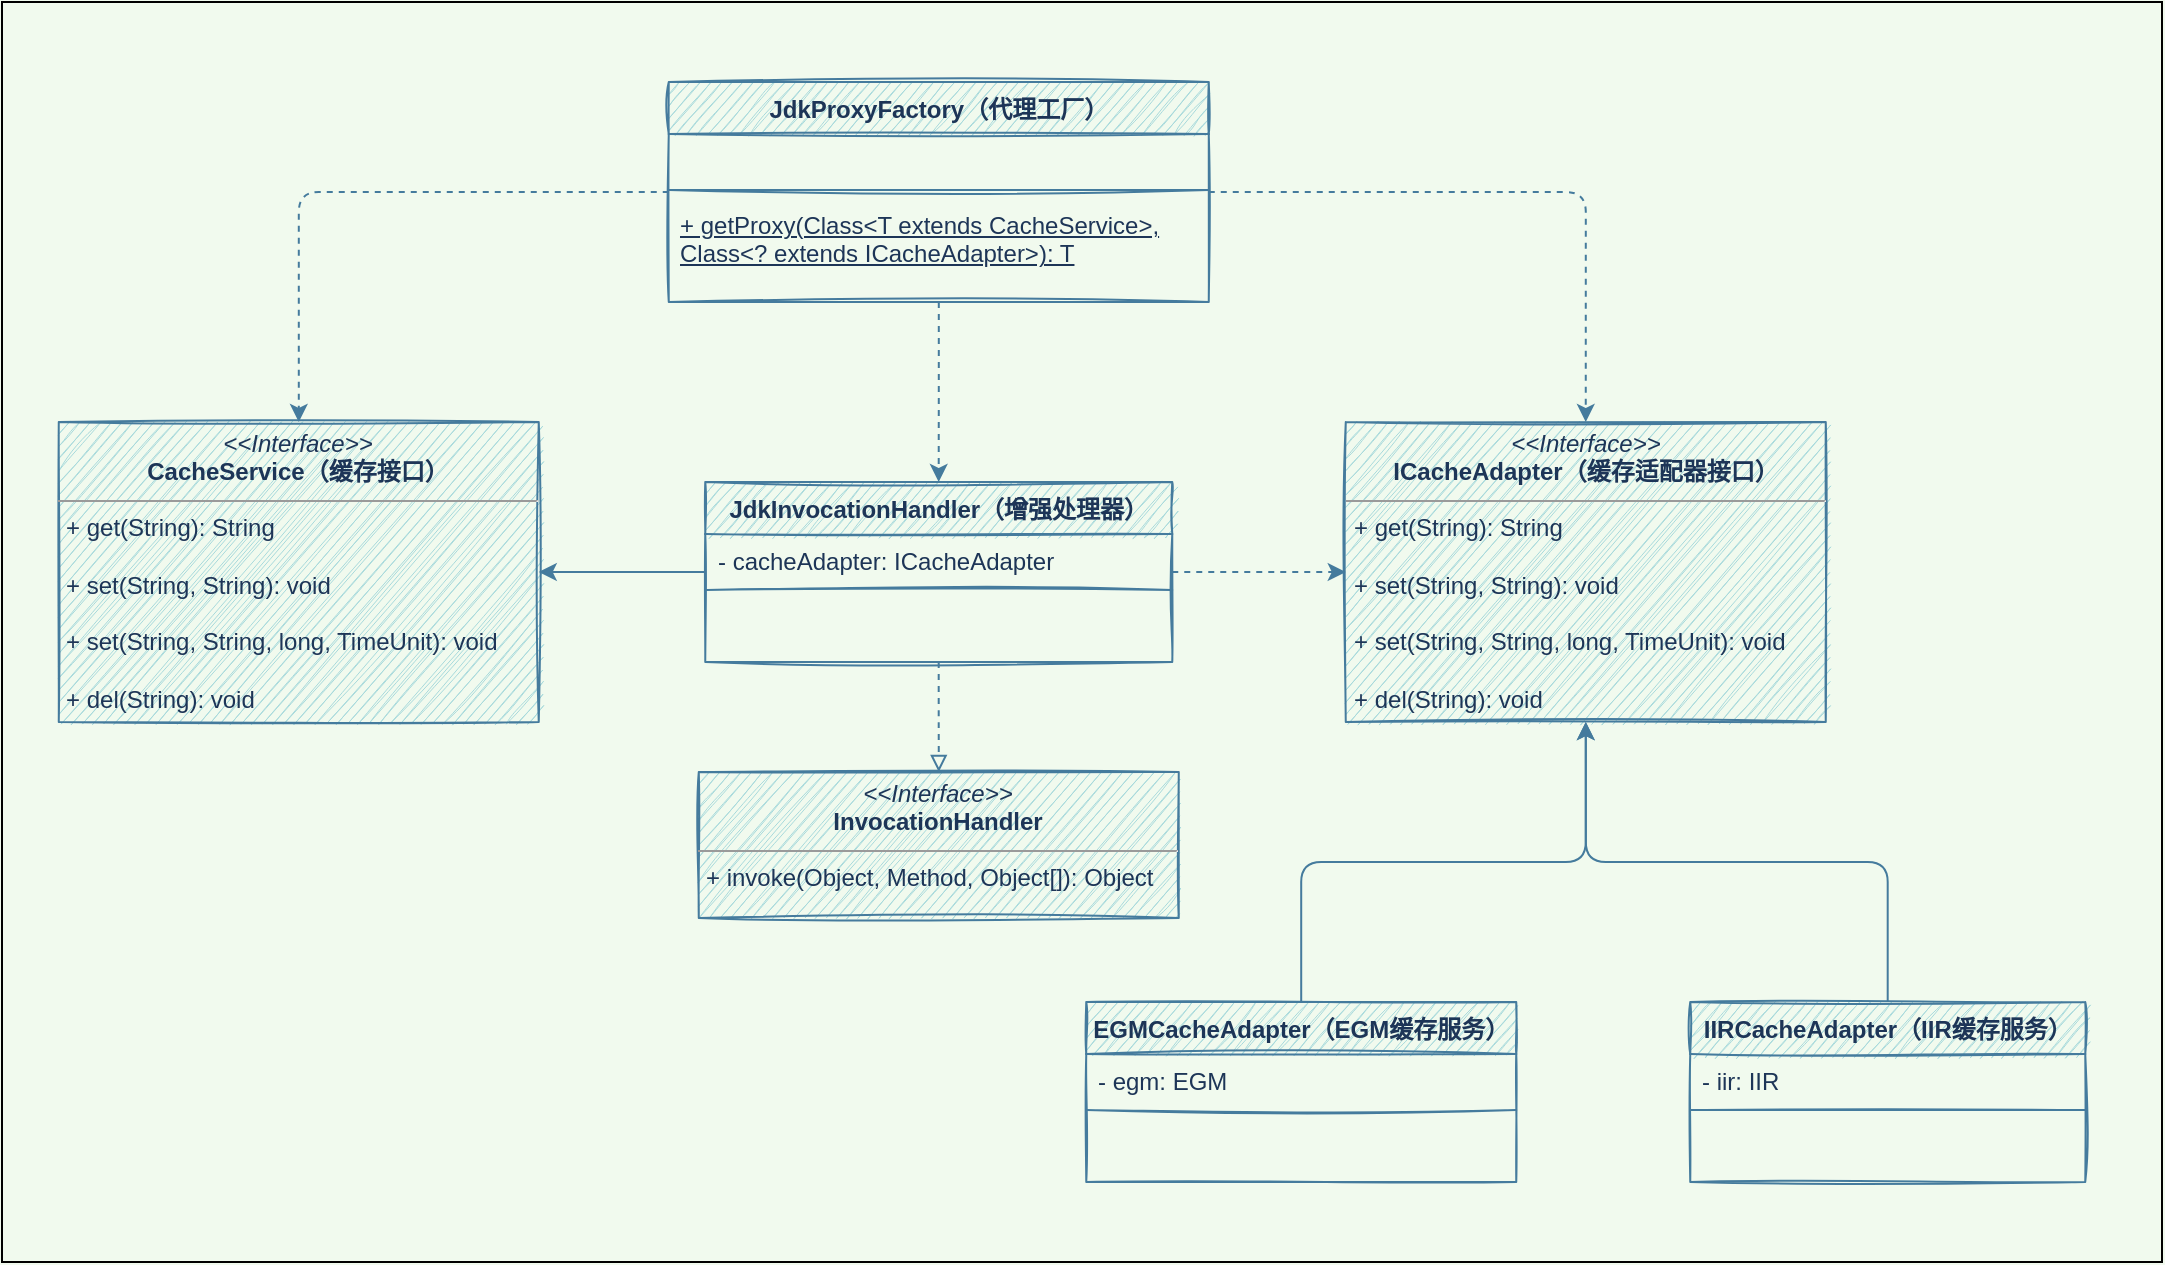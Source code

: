 <mxfile version="17.2.1" type="device"><diagram id="aTZYAOnXYgamNo-7woGa" name="第 1 页"><mxGraphModel dx="3478" dy="1102" grid="1" gridSize="10" guides="1" tooltips="1" connect="1" arrows="1" fold="1" page="1" pageScale="1" pageWidth="827" pageHeight="1169" background="#F1FAEE" math="0" shadow="0"><root><mxCell id="0"/><mxCell id="1" parent="0"/><mxCell id="9FisemMwOjIBQFh7L3y6-37" value="" style="rounded=0;whiteSpace=wrap;html=1;sketch=0;labelBackgroundColor=none;fillColor=none;" vertex="1" parent="1"><mxGeometry x="-1460" y="970" width="1080" height="630" as="geometry"/></mxCell><mxCell id="9FisemMwOjIBQFh7L3y6-1" value="&lt;p style=&quot;margin: 4px 0px 0px ; text-align: center ; line-height: 1.2&quot;&gt;&lt;i&gt;&amp;lt;&amp;lt;Interface&amp;gt;&amp;gt;&lt;/i&gt;&lt;br&gt;&lt;b&gt;CacheService（缓存接口）&lt;/b&gt;&lt;/p&gt;&lt;hr size=&quot;1&quot;&gt;&lt;p style=&quot;margin: 0px 0px 0px 4px&quot;&gt;&lt;font style=&quot;font-size: 12px&quot;&gt;+ get(String): String&lt;/font&gt;&lt;/p&gt;&lt;p style=&quot;margin: 0px 0px 0px 4px&quot;&gt;&lt;font style=&quot;font-size: 12px&quot;&gt;&lt;br&gt;&lt;/font&gt;&lt;/p&gt;&lt;p style=&quot;margin: 0px 0px 0px 4px&quot;&gt;&lt;font style=&quot;font-size: 12px&quot;&gt;+ set(String, String): void&lt;/font&gt;&lt;/p&gt;&lt;p style=&quot;margin: 0px 0px 0px 4px&quot;&gt;&lt;font style=&quot;font-size: 12px&quot;&gt;&lt;br&gt;&lt;/font&gt;&lt;/p&gt;&lt;p style=&quot;margin: 0px 0px 0px 4px&quot;&gt;&lt;font style=&quot;font-size: 12px&quot;&gt;+ set(String, String, long, TimeUnit): void&lt;/font&gt;&lt;/p&gt;&lt;p style=&quot;margin: 0px 0px 0px 4px&quot;&gt;&lt;font style=&quot;font-size: 12px&quot;&gt;&lt;br&gt;&lt;/font&gt;&lt;/p&gt;&lt;p style=&quot;margin: 0px 0px 0px 4px&quot;&gt;&lt;font style=&quot;font-size: 12px&quot;&gt;+ del(String): void&lt;/font&gt;&lt;/p&gt;" style="verticalAlign=top;align=left;overflow=fill;fontSize=12;fontFamily=Helvetica;html=1;sketch=1;shadow=0;glass=0;rounded=0;fillColor=#A8DADC;strokeColor=#457B9D;fontColor=#1D3557;" vertex="1" parent="1"><mxGeometry x="-1431.62" y="1180" width="240" height="150" as="geometry"/></mxCell><mxCell id="9FisemMwOjIBQFh7L3y6-6" value="&lt;p style=&quot;margin: 4px 0px 0px ; text-align: center ; line-height: 1.2&quot;&gt;&lt;i&gt;&amp;lt;&amp;lt;Interface&amp;gt;&amp;gt;&lt;/i&gt;&lt;br&gt;&lt;b&gt;ICacheAdapter（缓存适配器接口）&lt;/b&gt;&lt;/p&gt;&lt;hr size=&quot;1&quot;&gt;&lt;p style=&quot;margin: 0px 0px 0px 4px&quot;&gt;&lt;font style=&quot;font-size: 12px&quot;&gt;+ get(String): String&lt;/font&gt;&lt;/p&gt;&lt;p style=&quot;margin: 0px 0px 0px 4px&quot;&gt;&lt;font style=&quot;font-size: 12px&quot;&gt;&lt;br&gt;&lt;/font&gt;&lt;/p&gt;&lt;p style=&quot;margin: 0px 0px 0px 4px&quot;&gt;&lt;font style=&quot;font-size: 12px&quot;&gt;+ set(String, String): void&lt;/font&gt;&lt;/p&gt;&lt;p style=&quot;margin: 0px 0px 0px 4px&quot;&gt;&lt;font style=&quot;font-size: 12px&quot;&gt;&lt;br&gt;&lt;/font&gt;&lt;/p&gt;&lt;p style=&quot;margin: 0px 0px 0px 4px&quot;&gt;&lt;font style=&quot;font-size: 12px&quot;&gt;+ set(String, String, long, TimeUnit): void&lt;/font&gt;&lt;/p&gt;&lt;p style=&quot;margin: 0px 0px 0px 4px&quot;&gt;&lt;font style=&quot;font-size: 12px&quot;&gt;&lt;br&gt;&lt;/font&gt;&lt;/p&gt;&lt;p style=&quot;margin: 0px 0px 0px 4px&quot;&gt;&lt;font style=&quot;font-size: 12px&quot;&gt;+ del(String): void&lt;/font&gt;&lt;/p&gt;" style="verticalAlign=top;align=left;overflow=fill;fontSize=12;fontFamily=Helvetica;html=1;sketch=1;shadow=0;glass=0;rounded=0;fillColor=#A8DADC;strokeColor=#457B9D;fontColor=#1D3557;" vertex="1" parent="1"><mxGeometry x="-788.12" y="1180" width="240" height="150" as="geometry"/></mxCell><mxCell id="9FisemMwOjIBQFh7L3y6-19" style="edgeStyle=orthogonalEdgeStyle;curved=0;rounded=1;sketch=0;orthogonalLoop=1;jettySize=auto;html=1;fontColor=#1D3557;strokeColor=#457B9D;fillColor=#A8DADC;" edge="1" parent="1" source="9FisemMwOjIBQFh7L3y6-7" target="9FisemMwOjIBQFh7L3y6-6"><mxGeometry relative="1" as="geometry"/></mxCell><mxCell id="9FisemMwOjIBQFh7L3y6-7" value="EGMCacheAdapter（EGM缓存服务）" style="swimlane;fontStyle=1;align=center;verticalAlign=top;childLayout=stackLayout;horizontal=1;startSize=26;horizontalStack=0;resizeParent=1;resizeParentMax=0;resizeLast=0;collapsible=1;marginBottom=0;fontSize=12;sketch=1;fillColor=#A8DADC;strokeColor=#457B9D;fontColor=#1D3557;" vertex="1" parent="1"><mxGeometry x="-917.87" y="1470" width="215" height="90" as="geometry"/></mxCell><mxCell id="9FisemMwOjIBQFh7L3y6-8" value="- egm: EGM" style="text;strokeColor=none;fillColor=none;align=left;verticalAlign=top;spacingLeft=4;spacingRight=4;overflow=hidden;rotatable=0;points=[[0,0.5],[1,0.5]];portConstraint=eastwest;fontSize=12;html=1;sketch=1;fontColor=#1D3557;" vertex="1" parent="9FisemMwOjIBQFh7L3y6-7"><mxGeometry y="26" width="215" height="24" as="geometry"/></mxCell><mxCell id="9FisemMwOjIBQFh7L3y6-9" value="" style="line;strokeWidth=1;fillColor=none;align=left;verticalAlign=middle;spacingTop=-1;spacingLeft=3;spacingRight=3;rotatable=0;labelPosition=right;points=[];portConstraint=eastwest;fontSize=12;sketch=1;labelBackgroundColor=#F1FAEE;strokeColor=#457B9D;fontColor=#1D3557;" vertex="1" parent="9FisemMwOjIBQFh7L3y6-7"><mxGeometry y="50" width="215" height="8" as="geometry"/></mxCell><mxCell id="9FisemMwOjIBQFh7L3y6-10" value="&amp;nbsp;" style="text;strokeColor=none;fillColor=none;align=left;verticalAlign=top;spacingLeft=4;spacingRight=4;overflow=hidden;rotatable=0;points=[[0,0.5],[1,0.5]];portConstraint=eastwest;fontSize=12;html=1;sketch=1;fontColor=#1D3557;" vertex="1" parent="9FisemMwOjIBQFh7L3y6-7"><mxGeometry y="58" width="215" height="32" as="geometry"/></mxCell><mxCell id="9FisemMwOjIBQFh7L3y6-20" style="edgeStyle=orthogonalEdgeStyle;curved=0;rounded=1;sketch=0;orthogonalLoop=1;jettySize=auto;html=1;entryX=0.5;entryY=1;entryDx=0;entryDy=0;fontColor=#1D3557;strokeColor=#457B9D;fillColor=#A8DADC;" edge="1" parent="1" source="9FisemMwOjIBQFh7L3y6-15" target="9FisemMwOjIBQFh7L3y6-6"><mxGeometry relative="1" as="geometry"/></mxCell><mxCell id="9FisemMwOjIBQFh7L3y6-15" value="IIRCacheAdapter（IIR缓存服务）" style="swimlane;fontStyle=1;align=center;verticalAlign=top;childLayout=stackLayout;horizontal=1;startSize=26;horizontalStack=0;resizeParent=1;resizeParentMax=0;resizeLast=0;collapsible=1;marginBottom=0;fontSize=12;sketch=1;fillColor=#A8DADC;strokeColor=#457B9D;fontColor=#1D3557;" vertex="1" parent="1"><mxGeometry x="-615.87" y="1470" width="197.5" height="90" as="geometry"/></mxCell><mxCell id="9FisemMwOjIBQFh7L3y6-16" value="- iir: IIR" style="text;strokeColor=none;fillColor=none;align=left;verticalAlign=top;spacingLeft=4;spacingRight=4;overflow=hidden;rotatable=0;points=[[0,0.5],[1,0.5]];portConstraint=eastwest;fontSize=12;html=1;sketch=1;fontColor=#1D3557;" vertex="1" parent="9FisemMwOjIBQFh7L3y6-15"><mxGeometry y="26" width="197.5" height="24" as="geometry"/></mxCell><mxCell id="9FisemMwOjIBQFh7L3y6-17" value="" style="line;strokeWidth=1;fillColor=none;align=left;verticalAlign=middle;spacingTop=-1;spacingLeft=3;spacingRight=3;rotatable=0;labelPosition=right;points=[];portConstraint=eastwest;fontSize=12;sketch=1;labelBackgroundColor=#F1FAEE;strokeColor=#457B9D;fontColor=#1D3557;" vertex="1" parent="9FisemMwOjIBQFh7L3y6-15"><mxGeometry y="50" width="197.5" height="8" as="geometry"/></mxCell><mxCell id="9FisemMwOjIBQFh7L3y6-18" value="&amp;nbsp;" style="text;strokeColor=none;fillColor=none;align=left;verticalAlign=top;spacingLeft=4;spacingRight=4;overflow=hidden;rotatable=0;points=[[0,0.5],[1,0.5]];portConstraint=eastwest;fontSize=12;html=1;sketch=1;fontColor=#1D3557;" vertex="1" parent="9FisemMwOjIBQFh7L3y6-15"><mxGeometry y="58" width="197.5" height="32" as="geometry"/></mxCell><mxCell id="9FisemMwOjIBQFh7L3y6-26" style="edgeStyle=orthogonalEdgeStyle;curved=0;rounded=1;sketch=0;orthogonalLoop=1;jettySize=auto;html=1;fontColor=#1D3557;strokeColor=#457B9D;fillColor=#A8DADC;endArrow=block;endFill=0;dashed=1;" edge="1" parent="1" source="9FisemMwOjIBQFh7L3y6-21" target="9FisemMwOjIBQFh7L3y6-25"><mxGeometry relative="1" as="geometry"/></mxCell><mxCell id="9FisemMwOjIBQFh7L3y6-27" style="edgeStyle=orthogonalEdgeStyle;curved=0;rounded=1;sketch=0;orthogonalLoop=1;jettySize=auto;html=1;fontColor=#1D3557;endArrow=classic;endFill=1;strokeColor=#457B9D;fillColor=#A8DADC;" edge="1" parent="1" source="9FisemMwOjIBQFh7L3y6-21" target="9FisemMwOjIBQFh7L3y6-1"><mxGeometry relative="1" as="geometry"/></mxCell><mxCell id="9FisemMwOjIBQFh7L3y6-28" style="edgeStyle=orthogonalEdgeStyle;curved=0;rounded=1;sketch=0;orthogonalLoop=1;jettySize=auto;html=1;fontColor=#1D3557;endArrow=classic;endFill=1;strokeColor=#457B9D;fillColor=#A8DADC;dashed=1;" edge="1" parent="1" source="9FisemMwOjIBQFh7L3y6-21" target="9FisemMwOjIBQFh7L3y6-6"><mxGeometry relative="1" as="geometry"/></mxCell><mxCell id="9FisemMwOjIBQFh7L3y6-21" value="JdkInvocationHandler（增强处理器）" style="swimlane;fontStyle=1;align=center;verticalAlign=top;childLayout=stackLayout;horizontal=1;startSize=26;horizontalStack=0;resizeParent=1;resizeParentMax=0;resizeLast=0;collapsible=1;marginBottom=0;fontSize=12;sketch=1;fillColor=#A8DADC;strokeColor=#457B9D;fontColor=#1D3557;" vertex="1" parent="1"><mxGeometry x="-1108.37" y="1210" width="233.5" height="90" as="geometry"/></mxCell><mxCell id="9FisemMwOjIBQFh7L3y6-22" value="- cacheAdapter: ICacheAdapter" style="text;strokeColor=none;fillColor=none;align=left;verticalAlign=top;spacingLeft=4;spacingRight=4;overflow=hidden;rotatable=0;points=[[0,0.5],[1,0.5]];portConstraint=eastwest;fontSize=12;html=1;sketch=1;fontColor=#1D3557;" vertex="1" parent="9FisemMwOjIBQFh7L3y6-21"><mxGeometry y="26" width="233.5" height="24" as="geometry"/></mxCell><mxCell id="9FisemMwOjIBQFh7L3y6-23" value="" style="line;strokeWidth=1;fillColor=none;align=left;verticalAlign=middle;spacingTop=-1;spacingLeft=3;spacingRight=3;rotatable=0;labelPosition=right;points=[];portConstraint=eastwest;fontSize=12;sketch=1;labelBackgroundColor=#F1FAEE;strokeColor=#457B9D;fontColor=#1D3557;" vertex="1" parent="9FisemMwOjIBQFh7L3y6-21"><mxGeometry y="50" width="233.5" height="8" as="geometry"/></mxCell><mxCell id="9FisemMwOjIBQFh7L3y6-24" value="&amp;nbsp;" style="text;strokeColor=none;fillColor=none;align=left;verticalAlign=top;spacingLeft=4;spacingRight=4;overflow=hidden;rotatable=0;points=[[0,0.5],[1,0.5]];portConstraint=eastwest;fontSize=12;html=1;sketch=1;fontColor=#1D3557;" vertex="1" parent="9FisemMwOjIBQFh7L3y6-21"><mxGeometry y="58" width="233.5" height="32" as="geometry"/></mxCell><mxCell id="9FisemMwOjIBQFh7L3y6-25" value="&lt;p style=&quot;margin: 4px 0px 0px ; text-align: center ; line-height: 1.2&quot;&gt;&lt;i&gt;&amp;lt;&amp;lt;Interface&amp;gt;&amp;gt;&lt;/i&gt;&lt;br&gt;&lt;b&gt;InvocationHandler&lt;/b&gt;&lt;/p&gt;&lt;hr size=&quot;1&quot;&gt;&lt;p style=&quot;margin: 0px 0px 0px 4px&quot;&gt;+ invoke(Object, Method, Object[]): Object&lt;/p&gt;" style="verticalAlign=top;align=left;overflow=fill;fontSize=12;fontFamily=Helvetica;html=1;sketch=1;shadow=0;glass=0;rounded=0;fillColor=#A8DADC;strokeColor=#457B9D;fontColor=#1D3557;" vertex="1" parent="1"><mxGeometry x="-1111.62" y="1355" width="240" height="73" as="geometry"/></mxCell><mxCell id="9FisemMwOjIBQFh7L3y6-34" style="edgeStyle=orthogonalEdgeStyle;curved=0;rounded=1;sketch=0;orthogonalLoop=1;jettySize=auto;html=1;dashed=1;fontColor=#1D3557;endArrow=classic;endFill=1;strokeColor=#457B9D;fillColor=#A8DADC;" edge="1" parent="1" source="9FisemMwOjIBQFh7L3y6-29" target="9FisemMwOjIBQFh7L3y6-21"><mxGeometry relative="1" as="geometry"/></mxCell><mxCell id="9FisemMwOjIBQFh7L3y6-35" style="edgeStyle=orthogonalEdgeStyle;curved=0;rounded=1;sketch=0;orthogonalLoop=1;jettySize=auto;html=1;dashed=1;fontColor=#1D3557;endArrow=classic;endFill=1;strokeColor=#457B9D;fillColor=#A8DADC;" edge="1" parent="1" source="9FisemMwOjIBQFh7L3y6-29" target="9FisemMwOjIBQFh7L3y6-1"><mxGeometry relative="1" as="geometry"/></mxCell><mxCell id="9FisemMwOjIBQFh7L3y6-36" style="edgeStyle=orthogonalEdgeStyle;curved=0;rounded=1;sketch=0;orthogonalLoop=1;jettySize=auto;html=1;entryX=0.5;entryY=0;entryDx=0;entryDy=0;dashed=1;fontColor=#1D3557;endArrow=classic;endFill=1;strokeColor=#457B9D;fillColor=#A8DADC;" edge="1" parent="1" source="9FisemMwOjIBQFh7L3y6-29" target="9FisemMwOjIBQFh7L3y6-6"><mxGeometry relative="1" as="geometry"/></mxCell><mxCell id="9FisemMwOjIBQFh7L3y6-29" value="JdkProxyFactory（代理工厂）" style="swimlane;fontStyle=1;align=center;verticalAlign=top;childLayout=stackLayout;horizontal=1;startSize=26;horizontalStack=0;resizeParent=1;resizeParentMax=0;resizeLast=0;collapsible=1;marginBottom=0;fontSize=12;sketch=1;fillColor=#A8DADC;strokeColor=#457B9D;fontColor=#1D3557;" vertex="1" parent="1"><mxGeometry x="-1126.62" y="1010" width="270" height="110" as="geometry"/></mxCell><mxCell id="9FisemMwOjIBQFh7L3y6-30" value="&amp;nbsp;" style="text;strokeColor=none;fillColor=none;align=left;verticalAlign=top;spacingLeft=4;spacingRight=4;overflow=hidden;rotatable=0;points=[[0,0.5],[1,0.5]];portConstraint=eastwest;fontSize=12;html=1;sketch=1;fontColor=#1D3557;" vertex="1" parent="9FisemMwOjIBQFh7L3y6-29"><mxGeometry y="26" width="270" height="24" as="geometry"/></mxCell><mxCell id="9FisemMwOjIBQFh7L3y6-31" value="" style="line;strokeWidth=1;fillColor=none;align=left;verticalAlign=middle;spacingTop=-1;spacingLeft=3;spacingRight=3;rotatable=0;labelPosition=right;points=[];portConstraint=eastwest;fontSize=12;sketch=1;labelBackgroundColor=#F1FAEE;strokeColor=#457B9D;fontColor=#1D3557;" vertex="1" parent="9FisemMwOjIBQFh7L3y6-29"><mxGeometry y="50" width="270" height="8" as="geometry"/></mxCell><mxCell id="9FisemMwOjIBQFh7L3y6-32" value="&lt;u&gt;+ getProxy(Class&amp;lt;T extends CacheService&amp;gt;, Class&amp;lt;? extends ICacheAdapter&amp;gt;): T&lt;/u&gt;" style="text;strokeColor=none;fillColor=none;align=left;verticalAlign=top;spacingLeft=4;spacingRight=4;overflow=hidden;rotatable=0;points=[[0,0.5],[1,0.5]];portConstraint=eastwest;fontSize=12;html=1;sketch=1;fontColor=#1D3557;whiteSpace=wrap;" vertex="1" parent="9FisemMwOjIBQFh7L3y6-29"><mxGeometry y="58" width="270" height="52" as="geometry"/></mxCell></root></mxGraphModel></diagram></mxfile>